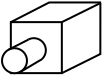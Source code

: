 <?xml version="1.0" encoding="UTF-8"?>
<dia:diagram xmlns:dia="http://www.lysator.liu.se/~alla/dia/">
  <dia:layer name="Background" visible="true" active="true">
    <dia:object type="Standard - Box" version="0" id="O0">
      <dia:attribute name="obj_pos">
        <dia:point val="29.761,25.526"/>
      </dia:attribute>
      <dia:attribute name="obj_bb">
        <dia:rectangle val="29.711,25.476;32.361,28.126"/>
      </dia:attribute>
      <dia:attribute name="elem_corner">
        <dia:point val="29.761,25.526"/>
      </dia:attribute>
      <dia:attribute name="elem_width">
        <dia:real val="2.55"/>
      </dia:attribute>
      <dia:attribute name="elem_height">
        <dia:real val="2.55"/>
      </dia:attribute>
      <dia:attribute name="border_width">
        <dia:real val="0.1"/>
      </dia:attribute>
      <dia:attribute name="show_background">
        <dia:boolean val="true"/>
      </dia:attribute>
      <dia:attribute name="aspect">
        <dia:enum val="2"/>
      </dia:attribute>
    </dia:object>
    <dia:object type="Standard - Ellipse" version="0" id="O1">
      <dia:attribute name="obj_pos">
        <dia:point val="29.319,26.83"/>
      </dia:attribute>
      <dia:attribute name="obj_bb">
        <dia:rectangle val="29.268,26.78;30.619,28.13"/>
      </dia:attribute>
      <dia:attribute name="elem_corner">
        <dia:point val="29.319,26.83"/>
      </dia:attribute>
      <dia:attribute name="elem_width">
        <dia:real val="1.25"/>
      </dia:attribute>
      <dia:attribute name="elem_height">
        <dia:real val="1.25"/>
      </dia:attribute>
      <dia:attribute name="border_width">
        <dia:real val="0.1"/>
      </dia:attribute>
      <dia:attribute name="aspect">
        <dia:enum val="2"/>
      </dia:attribute>
    </dia:object>
    <dia:object type="Standard - Line" version="0" id="O2">
      <dia:attribute name="obj_pos">
        <dia:point val="31.262,27.41"/>
      </dia:attribute>
      <dia:attribute name="obj_bb">
        <dia:rectangle val="30.15,27.341;31.331,28.097"/>
      </dia:attribute>
      <dia:attribute name="conn_endpoints">
        <dia:point val="31.262,27.41"/>
        <dia:point val="30.218,28.029"/>
      </dia:attribute>
      <dia:attribute name="numcp">
        <dia:int val="1"/>
      </dia:attribute>
    </dia:object>
    <dia:object type="Standard - Line" version="0" id="O3">
      <dia:attribute name="obj_pos">
        <dia:point val="30.642,26.397"/>
      </dia:attribute>
      <dia:attribute name="obj_bb">
        <dia:rectangle val="29.59,26.33;30.709,26.966"/>
      </dia:attribute>
      <dia:attribute name="conn_endpoints">
        <dia:point val="30.642,26.397"/>
        <dia:point val="29.657,26.898"/>
      </dia:attribute>
      <dia:attribute name="numcp">
        <dia:int val="1"/>
      </dia:attribute>
    </dia:object>
    <dia:object type="Standard - Arc" version="0" id="O4">
      <dia:attribute name="obj_pos">
        <dia:point val="31.242,27.433"/>
      </dia:attribute>
      <dia:attribute name="obj_bb">
        <dia:rectangle val="30.564,26.279;31.562,27.501"/>
      </dia:attribute>
      <dia:attribute name="conn_endpoints">
        <dia:point val="31.242,27.433"/>
        <dia:point val="30.632,26.397"/>
      </dia:attribute>
      <dia:attribute name="curve_distance">
        <dia:real val="0.571"/>
      </dia:attribute>
      <dia:attribute name="line_width">
        <dia:real val="0.1"/>
      </dia:attribute>
    </dia:object>
    <dia:object type="Standard - Line" version="0" id="O5">
      <dia:attribute name="obj_pos">
        <dia:point val="34.258,27.11"/>
      </dia:attribute>
      <dia:attribute name="obj_bb">
        <dia:rectangle val="32.244,27.043;34.325,28.143"/>
      </dia:attribute>
      <dia:attribute name="conn_endpoints">
        <dia:point val="34.258,27.11"/>
        <dia:point val="32.311,28.076"/>
      </dia:attribute>
      <dia:attribute name="numcp">
        <dia:int val="1"/>
      </dia:attribute>
      <dia:connections>
        <dia:connection handle="1" to="O0" connection="7"/>
      </dia:connections>
    </dia:object>
    <dia:object type="Standard - Line" version="0" id="O6">
      <dia:attribute name="obj_pos">
        <dia:point val="34.219,24.583"/>
      </dia:attribute>
      <dia:attribute name="obj_bb">
        <dia:rectangle val="32.244,24.516;34.286,25.593"/>
      </dia:attribute>
      <dia:attribute name="conn_endpoints">
        <dia:point val="34.219,24.583"/>
        <dia:point val="32.311,25.526"/>
      </dia:attribute>
      <dia:attribute name="numcp">
        <dia:int val="1"/>
      </dia:attribute>
      <dia:connections>
        <dia:connection handle="1" to="O0" connection="2"/>
      </dia:connections>
    </dia:object>
    <dia:object type="Standard - Line" version="0" id="O7">
      <dia:attribute name="obj_pos">
        <dia:point val="31.689,24.537"/>
      </dia:attribute>
      <dia:attribute name="obj_bb">
        <dia:rectangle val="29.694,24.47;31.757,25.593"/>
      </dia:attribute>
      <dia:attribute name="conn_endpoints">
        <dia:point val="31.689,24.537"/>
        <dia:point val="29.761,25.526"/>
      </dia:attribute>
      <dia:attribute name="numcp">
        <dia:int val="1"/>
      </dia:attribute>
      <dia:connections>
        <dia:connection handle="1" to="O0" connection="0"/>
      </dia:connections>
    </dia:object>
    <dia:object type="Standard - Line" version="0" id="O8">
      <dia:attribute name="obj_pos">
        <dia:point val="31.676,24.543"/>
      </dia:attribute>
      <dia:attribute name="obj_bb">
        <dia:rectangle val="31.626,24.492;34.326,24.593"/>
      </dia:attribute>
      <dia:attribute name="conn_endpoints">
        <dia:point val="31.676,24.543"/>
        <dia:point val="34.276,24.543"/>
      </dia:attribute>
      <dia:attribute name="numcp">
        <dia:int val="1"/>
      </dia:attribute>
    </dia:object>
    <dia:object type="Standard - Line" version="0" id="O9">
      <dia:attribute name="obj_pos">
        <dia:point val="34.236,27.15"/>
      </dia:attribute>
      <dia:attribute name="obj_bb">
        <dia:rectangle val="34.186,24.524;34.288,27.2"/>
      </dia:attribute>
      <dia:attribute name="conn_endpoints">
        <dia:point val="34.236,27.15"/>
        <dia:point val="34.238,24.574"/>
      </dia:attribute>
      <dia:attribute name="numcp">
        <dia:int val="1"/>
      </dia:attribute>
    </dia:object>
  </dia:layer>
</dia:diagram>
